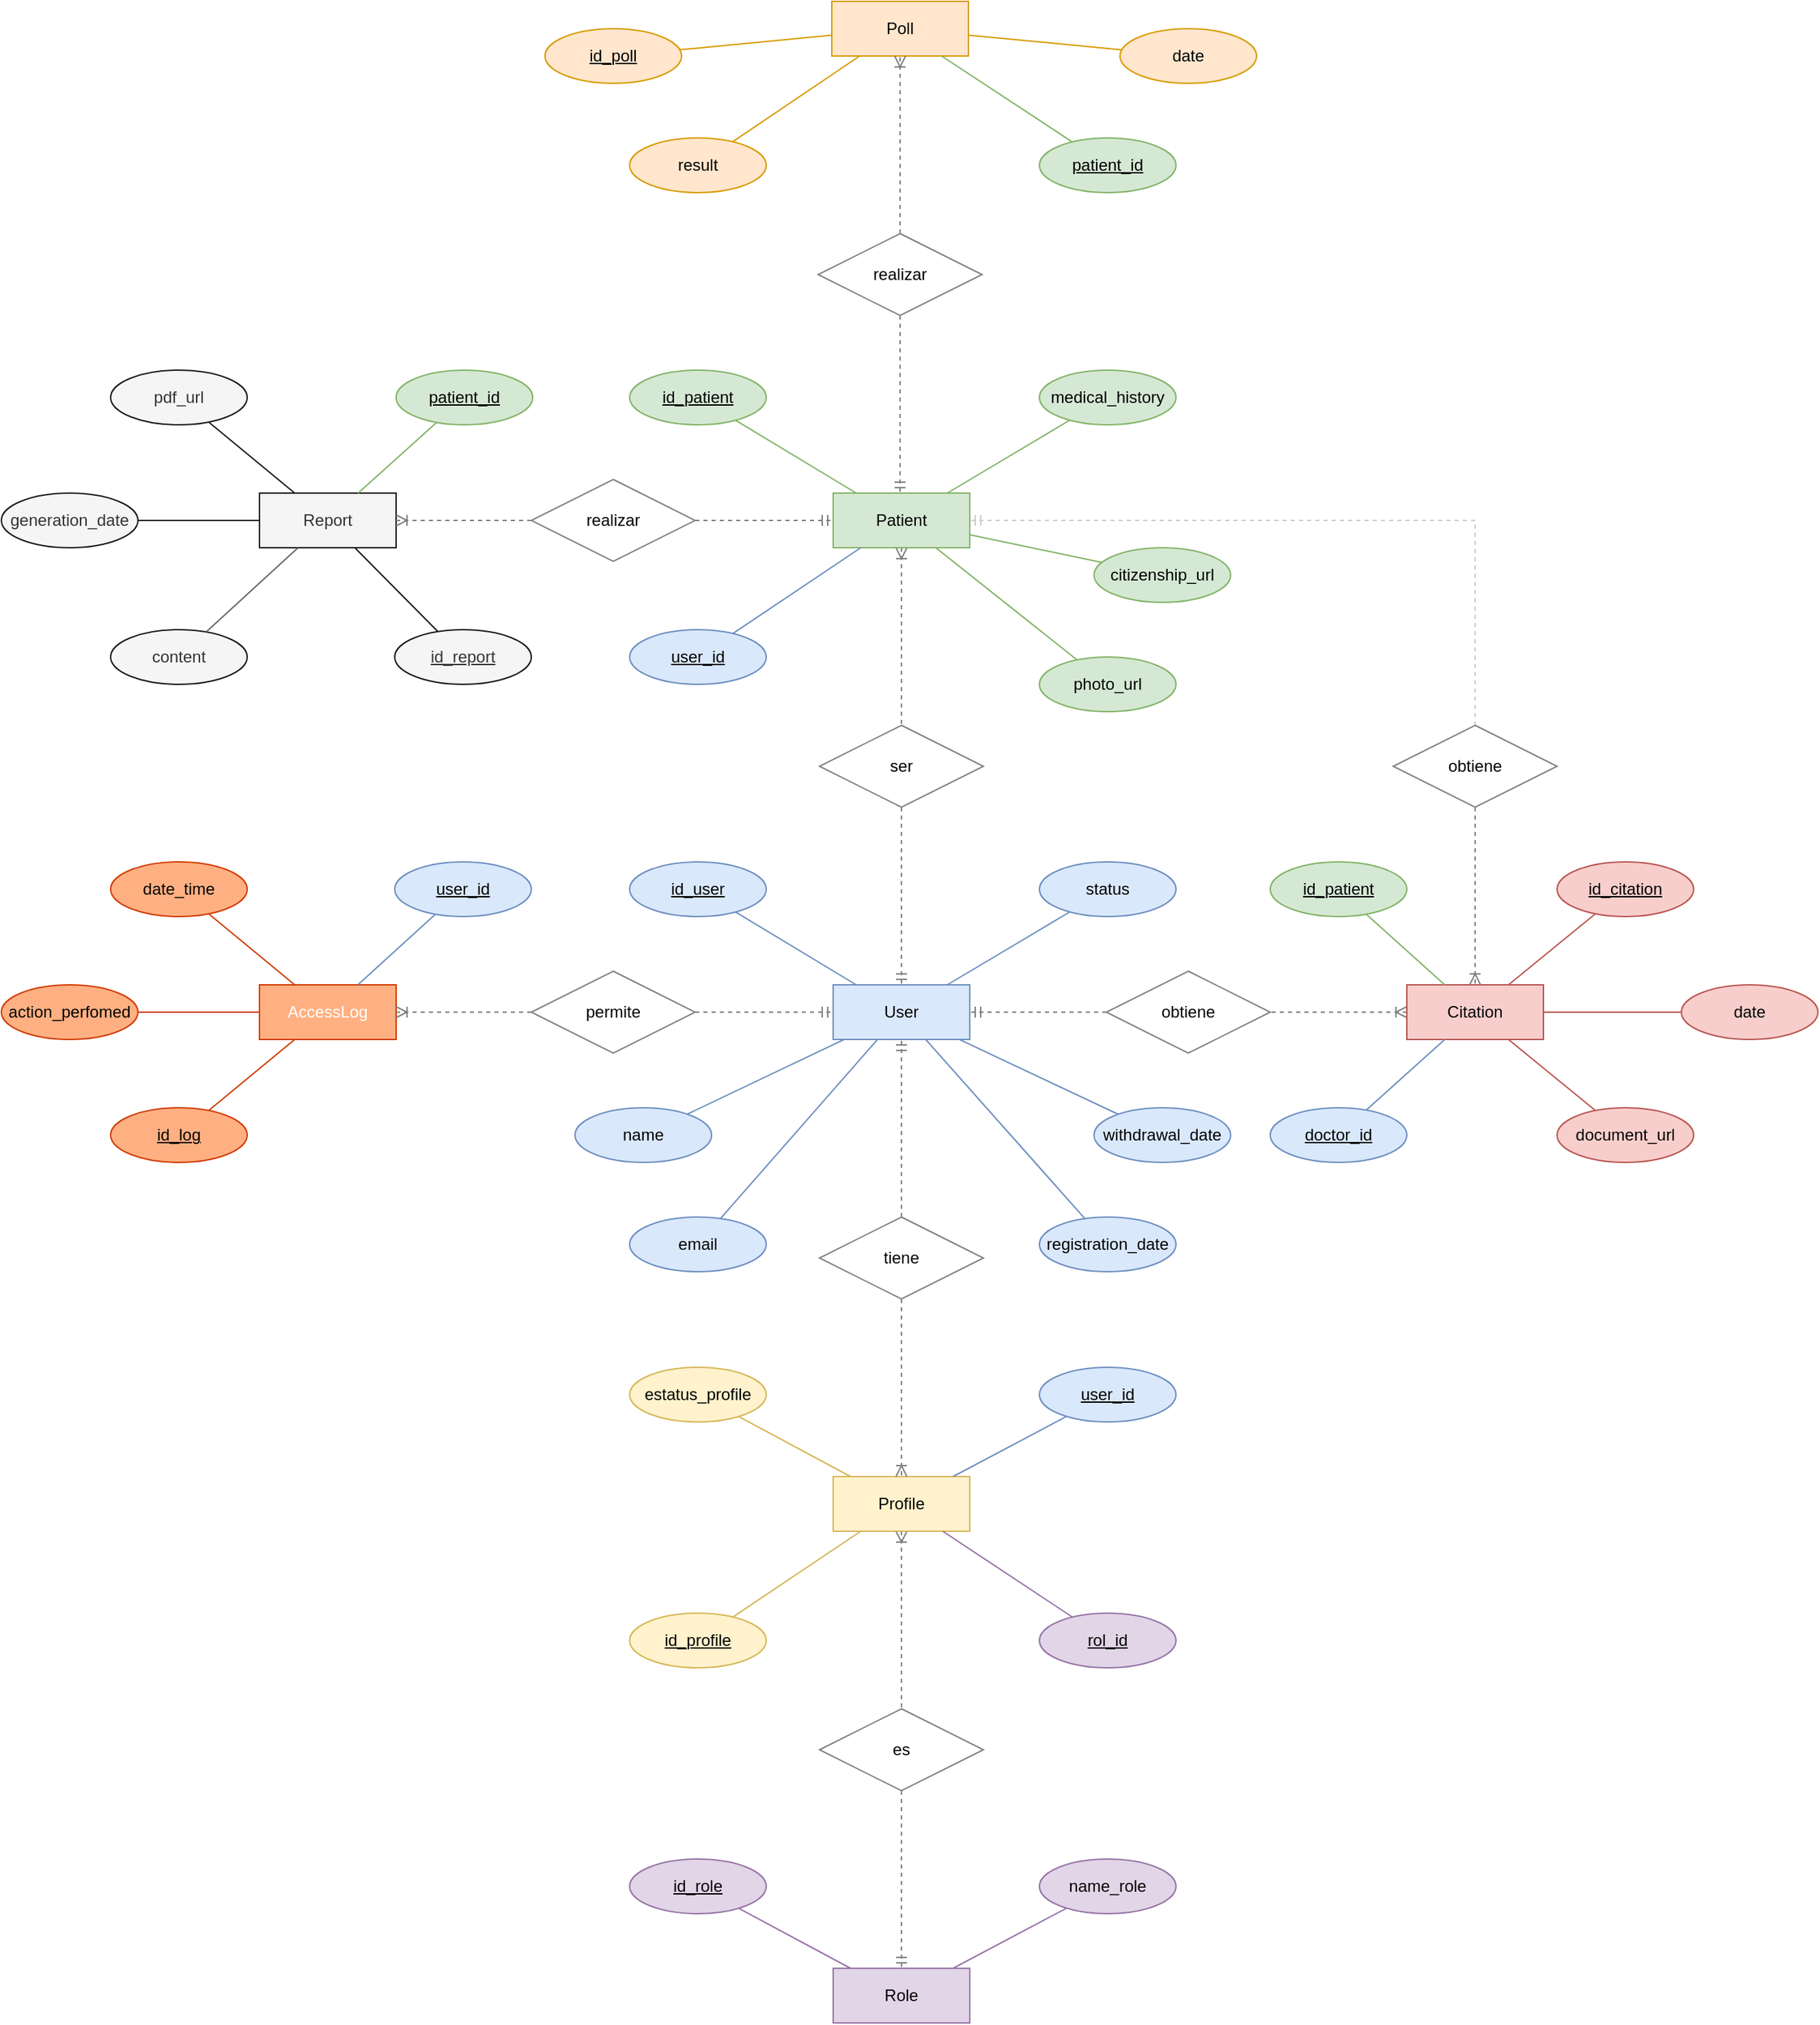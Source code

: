 <mxfile version="24.7.17">
  <diagram name="Página-1" id="XhRO5lSFtnQ0fsRYgT0J">
    <mxGraphModel dx="2294" dy="2056" grid="1" gridSize="10" guides="1" tooltips="1" connect="1" arrows="1" fold="1" page="1" pageScale="1" pageWidth="827" pageHeight="1169" math="0" shadow="0">
      <root>
        <mxCell id="0" />
        <mxCell id="1" parent="0" />
        <mxCell id="c86cki59K9_i9e7Yqlff-15" style="edgeStyle=orthogonalEdgeStyle;rounded=0;orthogonalLoop=1;jettySize=auto;html=1;dashed=1;startArrow=ERoneToMany;startFill=0;endArrow=none;endFill=0;strokeColor=#808080;" parent="1" source="c86cki59K9_i9e7Yqlff-5" target="c86cki59K9_i9e7Yqlff-16" edge="1">
          <mxGeometry relative="1" as="geometry">
            <mxPoint x="420" y="301" as="targetPoint" />
          </mxGeometry>
        </mxCell>
        <mxCell id="c86cki59K9_i9e7Yqlff-5" value="Patient" style="whiteSpace=wrap;html=1;align=center;fillColor=#d5e8d4;strokeColor=#82b366;" parent="1" vertex="1">
          <mxGeometry x="370" y="211" width="100" height="40" as="geometry" />
        </mxCell>
        <mxCell id="c86cki59K9_i9e7Yqlff-6" value="User" style="whiteSpace=wrap;html=1;align=center;fillColor=#dae8fc;strokeColor=#6c8ebf;" parent="1" vertex="1">
          <mxGeometry x="370" y="571" width="100" height="40" as="geometry" />
        </mxCell>
        <mxCell id="c86cki59K9_i9e7Yqlff-7" value="Role" style="whiteSpace=wrap;html=1;align=center;fillColor=#e1d5e7;strokeColor=#9673a6;" parent="1" vertex="1">
          <mxGeometry x="370" y="1291" width="100" height="40" as="geometry" />
        </mxCell>
        <mxCell id="c86cki59K9_i9e7Yqlff-13" style="edgeStyle=orthogonalEdgeStyle;rounded=0;orthogonalLoop=1;jettySize=auto;html=1;endArrow=none;endFill=0;startArrow=ERoneToMany;startFill=0;dashed=1;strokeColor=#808080;" parent="1" source="c86cki59K9_i9e7Yqlff-8" target="c86cki59K9_i9e7Yqlff-39" edge="1">
          <mxGeometry relative="1" as="geometry">
            <mxPoint x="299" y="928" as="targetPoint" />
            <Array as="points">
              <mxPoint x="420" y="1051" />
              <mxPoint x="420" y="1051" />
            </Array>
          </mxGeometry>
        </mxCell>
        <mxCell id="c86cki59K9_i9e7Yqlff-14" style="edgeStyle=orthogonalEdgeStyle;rounded=0;orthogonalLoop=1;jettySize=auto;html=1;startArrow=none;startFill=0;dashed=1;endArrow=ERmandOne;endFill=0;strokeColor=#808080;" parent="1" source="c86cki59K9_i9e7Yqlff-18" target="c86cki59K9_i9e7Yqlff-6" edge="1">
          <mxGeometry relative="1" as="geometry">
            <Array as="points">
              <mxPoint x="420" y="741" />
              <mxPoint x="420" y="741" />
            </Array>
          </mxGeometry>
        </mxCell>
        <mxCell id="c86cki59K9_i9e7Yqlff-8" value="Profile" style="whiteSpace=wrap;html=1;align=center;fillColor=#fff2cc;strokeColor=#d6b656;" parent="1" vertex="1">
          <mxGeometry x="370" y="931" width="100" height="40" as="geometry" />
        </mxCell>
        <mxCell id="c86cki59K9_i9e7Yqlff-9" value="AccessLog" style="whiteSpace=wrap;html=1;align=center;fillColor=#FFB082;strokeColor=#D13B00;fontColor=#ffffff;" parent="1" vertex="1">
          <mxGeometry x="-50" y="571" width="100" height="40" as="geometry" />
        </mxCell>
        <mxCell id="c86cki59K9_i9e7Yqlff-25" style="edgeStyle=orthogonalEdgeStyle;rounded=0;orthogonalLoop=1;jettySize=auto;html=1;dashed=1;endArrow=none;endFill=0;startArrow=ERoneToMany;startFill=0;strokeColor=#808080;" parent="1" source="c86cki59K9_i9e7Yqlff-10" target="c86cki59K9_i9e7Yqlff-24" edge="1">
          <mxGeometry relative="1" as="geometry" />
        </mxCell>
        <mxCell id="c86cki59K9_i9e7Yqlff-10" value="Citation" style="whiteSpace=wrap;html=1;align=center;fillColor=#f8cecc;strokeColor=#b85450;" parent="1" vertex="1">
          <mxGeometry x="790" y="571" width="100" height="40" as="geometry" />
        </mxCell>
        <mxCell id="c86cki59K9_i9e7Yqlff-11" value="Report" style="whiteSpace=wrap;html=1;align=center;fillColor=#f5f5f5;fontColor=#333333;strokeColor=#1A1A1A;" parent="1" vertex="1">
          <mxGeometry x="-50" y="211" width="100" height="40" as="geometry" />
        </mxCell>
        <mxCell id="c86cki59K9_i9e7Yqlff-12" value="Poll" style="whiteSpace=wrap;html=1;align=center;fillColor=#ffe6cc;strokeColor=#d79b00;" parent="1" vertex="1">
          <mxGeometry x="369" y="-149" width="100" height="40" as="geometry" />
        </mxCell>
        <mxCell id="c86cki59K9_i9e7Yqlff-17" style="edgeStyle=orthogonalEdgeStyle;rounded=0;orthogonalLoop=1;jettySize=auto;html=1;endArrow=ERmandOne;endFill=0;dashed=1;strokeColor=#808080;" parent="1" source="c86cki59K9_i9e7Yqlff-16" target="c86cki59K9_i9e7Yqlff-6" edge="1">
          <mxGeometry relative="1" as="geometry">
            <Array as="points">
              <mxPoint x="420" y="481" />
              <mxPoint x="420" y="481" />
            </Array>
            <mxPoint x="384" y="430.5" as="sourcePoint" />
            <mxPoint x="370" y="561" as="targetPoint" />
          </mxGeometry>
        </mxCell>
        <mxCell id="c86cki59K9_i9e7Yqlff-16" value="ser" style="shape=rhombus;perimeter=rhombusPerimeter;whiteSpace=wrap;html=1;align=center;fillColor=#FFFFFF;strokeColor=#808080;" parent="1" vertex="1">
          <mxGeometry x="360" y="381" width="120" height="60" as="geometry" />
        </mxCell>
        <mxCell id="c86cki59K9_i9e7Yqlff-19" style="edgeStyle=orthogonalEdgeStyle;rounded=0;orthogonalLoop=1;jettySize=auto;html=1;endArrow=ERoneToMany;endFill=0;dashed=1;strokeColor=#808080;" parent="1" source="c86cki59K9_i9e7Yqlff-18" target="c86cki59K9_i9e7Yqlff-8" edge="1">
          <mxGeometry relative="1" as="geometry">
            <Array as="points">
              <mxPoint x="420" y="861" />
              <mxPoint x="420" y="861" />
            </Array>
          </mxGeometry>
        </mxCell>
        <mxCell id="c86cki59K9_i9e7Yqlff-18" value="tiene" style="shape=rhombus;perimeter=rhombusPerimeter;whiteSpace=wrap;html=1;align=center;fillColor=#FFFFFF;strokeColor=#808080;" parent="1" vertex="1">
          <mxGeometry x="360" y="741" width="120" height="60" as="geometry" />
        </mxCell>
        <mxCell id="c86cki59K9_i9e7Yqlff-22" style="edgeStyle=orthogonalEdgeStyle;rounded=0;orthogonalLoop=1;jettySize=auto;html=1;dashed=1;endArrow=ERoneToMany;endFill=0;strokeColor=#808080;" parent="1" source="c86cki59K9_i9e7Yqlff-21" target="c86cki59K9_i9e7Yqlff-10" edge="1">
          <mxGeometry relative="1" as="geometry">
            <Array as="points">
              <mxPoint x="840" y="511" />
              <mxPoint x="840" y="511" />
            </Array>
          </mxGeometry>
        </mxCell>
        <mxCell id="c86cki59K9_i9e7Yqlff-23" style="edgeStyle=orthogonalEdgeStyle;rounded=0;orthogonalLoop=1;jettySize=auto;html=1;endArrow=ERmandOne;endFill=0;dashed=1;strokeColor=#CCCCCC;" parent="1" source="c86cki59K9_i9e7Yqlff-21" target="c86cki59K9_i9e7Yqlff-5" edge="1">
          <mxGeometry relative="1" as="geometry">
            <Array as="points">
              <mxPoint x="840" y="231" />
            </Array>
          </mxGeometry>
        </mxCell>
        <mxCell id="c86cki59K9_i9e7Yqlff-21" value="obtiene" style="shape=rhombus;perimeter=rhombusPerimeter;whiteSpace=wrap;html=1;align=center;fillColor=#FFFFFF;strokeColor=#808080;" parent="1" vertex="1">
          <mxGeometry x="780" y="381" width="120" height="60" as="geometry" />
        </mxCell>
        <mxCell id="c86cki59K9_i9e7Yqlff-26" style="edgeStyle=orthogonalEdgeStyle;rounded=0;orthogonalLoop=1;jettySize=auto;html=1;dashed=1;endArrow=ERmandOne;endFill=0;strokeColor=#808080;" parent="1" source="c86cki59K9_i9e7Yqlff-24" target="c86cki59K9_i9e7Yqlff-6" edge="1">
          <mxGeometry relative="1" as="geometry">
            <Array as="points">
              <mxPoint x="600" y="591" />
              <mxPoint x="600" y="591" />
            </Array>
          </mxGeometry>
        </mxCell>
        <mxCell id="c86cki59K9_i9e7Yqlff-24" value="obtiene" style="shape=rhombus;perimeter=rhombusPerimeter;whiteSpace=wrap;html=1;align=center;fillColor=#FFFFFF;strokeColor=#808080;" parent="1" vertex="1">
          <mxGeometry x="570" y="561" width="120" height="60" as="geometry" />
        </mxCell>
        <mxCell id="c86cki59K9_i9e7Yqlff-34" style="edgeStyle=orthogonalEdgeStyle;rounded=0;orthogonalLoop=1;jettySize=auto;html=1;endArrow=ERmandOne;endFill=0;dashed=1;strokeColor=#808080;" parent="1" source="c86cki59K9_i9e7Yqlff-33" target="c86cki59K9_i9e7Yqlff-5" edge="1">
          <mxGeometry relative="1" as="geometry">
            <Array as="points">
              <mxPoint x="420" y="71" />
            </Array>
          </mxGeometry>
        </mxCell>
        <mxCell id="c86cki59K9_i9e7Yqlff-35" style="edgeStyle=orthogonalEdgeStyle;rounded=0;orthogonalLoop=1;jettySize=auto;html=1;endArrow=ERoneToMany;endFill=0;dashed=1;strokeColor=#808080;" parent="1" source="c86cki59K9_i9e7Yqlff-33" target="c86cki59K9_i9e7Yqlff-12" edge="1">
          <mxGeometry relative="1" as="geometry">
            <Array as="points">
              <mxPoint x="419" y="1" />
              <mxPoint x="419" y="1" />
            </Array>
          </mxGeometry>
        </mxCell>
        <mxCell id="c86cki59K9_i9e7Yqlff-33" value="realizar" style="shape=rhombus;perimeter=rhombusPerimeter;whiteSpace=wrap;html=1;align=center;fillColor=#FFFFFF;strokeColor=#808080;" parent="1" vertex="1">
          <mxGeometry x="359" y="21" width="120" height="60" as="geometry" />
        </mxCell>
        <mxCell id="c86cki59K9_i9e7Yqlff-37" style="edgeStyle=orthogonalEdgeStyle;rounded=0;orthogonalLoop=1;jettySize=auto;html=1;endArrow=ERmandOne;endFill=0;dashed=1;strokeColor=#808080;" parent="1" source="c86cki59K9_i9e7Yqlff-36" target="c86cki59K9_i9e7Yqlff-5" edge="1">
          <mxGeometry relative="1" as="geometry">
            <Array as="points">
              <mxPoint x="290" y="231" />
              <mxPoint x="290" y="231" />
            </Array>
          </mxGeometry>
        </mxCell>
        <mxCell id="c86cki59K9_i9e7Yqlff-38" style="edgeStyle=orthogonalEdgeStyle;rounded=0;orthogonalLoop=1;jettySize=auto;html=1;endArrow=ERoneToMany;endFill=0;dashed=1;strokeColor=#808080;" parent="1" source="c86cki59K9_i9e7Yqlff-36" target="c86cki59K9_i9e7Yqlff-11" edge="1">
          <mxGeometry relative="1" as="geometry" />
        </mxCell>
        <mxCell id="c86cki59K9_i9e7Yqlff-36" value="realizar" style="shape=rhombus;perimeter=rhombusPerimeter;whiteSpace=wrap;html=1;align=center;fillColor=#FFFFFF;strokeColor=#808080;" parent="1" vertex="1">
          <mxGeometry x="149" y="201" width="120" height="60" as="geometry" />
        </mxCell>
        <mxCell id="c86cki59K9_i9e7Yqlff-40" style="edgeStyle=orthogonalEdgeStyle;rounded=0;orthogonalLoop=1;jettySize=auto;html=1;dashed=1;endArrow=ERmandOne;endFill=0;strokeColor=#808080;" parent="1" source="c86cki59K9_i9e7Yqlff-39" target="c86cki59K9_i9e7Yqlff-7" edge="1">
          <mxGeometry relative="1" as="geometry" />
        </mxCell>
        <mxCell id="c86cki59K9_i9e7Yqlff-39" value="es" style="shape=rhombus;perimeter=rhombusPerimeter;whiteSpace=wrap;html=1;align=center;fillColor=#FFFFFF;strokeColor=#808080;" parent="1" vertex="1">
          <mxGeometry x="360" y="1101" width="120" height="60" as="geometry" />
        </mxCell>
        <mxCell id="c86cki59K9_i9e7Yqlff-42" style="edgeStyle=orthogonalEdgeStyle;rounded=0;orthogonalLoop=1;jettySize=auto;html=1;endArrow=ERmandOne;endFill=0;dashed=1;strokeColor=#808080;" parent="1" source="c86cki59K9_i9e7Yqlff-41" target="c86cki59K9_i9e7Yqlff-6" edge="1">
          <mxGeometry relative="1" as="geometry">
            <Array as="points">
              <mxPoint x="280" y="591" />
              <mxPoint x="280" y="591" />
            </Array>
          </mxGeometry>
        </mxCell>
        <mxCell id="c86cki59K9_i9e7Yqlff-43" style="edgeStyle=orthogonalEdgeStyle;rounded=0;orthogonalLoop=1;jettySize=auto;html=1;endArrow=ERoneToMany;endFill=0;dashed=1;strokeColor=#808080;" parent="1" source="c86cki59K9_i9e7Yqlff-41" target="c86cki59K9_i9e7Yqlff-9" edge="1">
          <mxGeometry relative="1" as="geometry" />
        </mxCell>
        <mxCell id="c86cki59K9_i9e7Yqlff-41" value="permite" style="shape=rhombus;perimeter=rhombusPerimeter;whiteSpace=wrap;html=1;align=center;fillColor=#FFFFFF;strokeColor=#808080;" parent="1" vertex="1">
          <mxGeometry x="149" y="561" width="120" height="60" as="geometry" />
        </mxCell>
        <mxCell id="AuHGeZlHij_XHjyv0aD1-13" value="id_&lt;span style=&quot;background-color: initial;&quot;&gt;user&lt;/span&gt;" style="ellipse;whiteSpace=wrap;html=1;align=center;fontStyle=4;fillColor=#dae8fc;strokeColor=#6c8ebf;" vertex="1" parent="1">
          <mxGeometry x="221" y="481" width="100" height="40" as="geometry" />
        </mxCell>
        <mxCell id="AuHGeZlHij_XHjyv0aD1-16" style="rounded=0;orthogonalLoop=1;jettySize=auto;html=1;endArrow=none;endFill=0;fillColor=#dae8fc;strokeColor=#6c8ebf;" edge="1" parent="1" source="AuHGeZlHij_XHjyv0aD1-14" target="c86cki59K9_i9e7Yqlff-6">
          <mxGeometry relative="1" as="geometry" />
        </mxCell>
        <mxCell id="AuHGeZlHij_XHjyv0aD1-14" value="name" style="ellipse;whiteSpace=wrap;html=1;align=center;fillColor=#dae8fc;strokeColor=#6c8ebf;" vertex="1" parent="1">
          <mxGeometry x="181" y="661" width="100" height="40" as="geometry" />
        </mxCell>
        <mxCell id="AuHGeZlHij_XHjyv0aD1-15" value="email" style="ellipse;whiteSpace=wrap;html=1;align=center;fillColor=#dae8fc;strokeColor=#6c8ebf;" vertex="1" parent="1">
          <mxGeometry x="221" y="741" width="100" height="40" as="geometry" />
        </mxCell>
        <mxCell id="AuHGeZlHij_XHjyv0aD1-17" style="rounded=0;orthogonalLoop=1;jettySize=auto;html=1;endArrow=none;endFill=0;fillColor=#dae8fc;strokeColor=#6c8ebf;" edge="1" parent="1" source="AuHGeZlHij_XHjyv0aD1-13" target="c86cki59K9_i9e7Yqlff-6">
          <mxGeometry relative="1" as="geometry">
            <mxPoint x="344" y="663" as="sourcePoint" />
            <mxPoint x="403" y="621" as="targetPoint" />
          </mxGeometry>
        </mxCell>
        <mxCell id="AuHGeZlHij_XHjyv0aD1-18" style="rounded=0;orthogonalLoop=1;jettySize=auto;html=1;endArrow=none;endFill=0;fillColor=#dae8fc;strokeColor=#6c8ebf;" edge="1" parent="1" source="AuHGeZlHij_XHjyv0aD1-15" target="c86cki59K9_i9e7Yqlff-6">
          <mxGeometry relative="1" as="geometry">
            <mxPoint x="507" y="702" as="sourcePoint" />
            <mxPoint x="445" y="621" as="targetPoint" />
          </mxGeometry>
        </mxCell>
        <mxCell id="AuHGeZlHij_XHjyv0aD1-19" value="status" style="ellipse;whiteSpace=wrap;html=1;align=center;fillColor=#dae8fc;strokeColor=#6c8ebf;" vertex="1" parent="1">
          <mxGeometry x="521" y="481" width="100" height="40" as="geometry" />
        </mxCell>
        <mxCell id="AuHGeZlHij_XHjyv0aD1-20" value="registration_date" style="ellipse;whiteSpace=wrap;html=1;align=center;fillColor=#dae8fc;strokeColor=#6c8ebf;" vertex="1" parent="1">
          <mxGeometry x="521" y="741" width="100" height="40" as="geometry" />
        </mxCell>
        <mxCell id="AuHGeZlHij_XHjyv0aD1-21" value="withdrawal_date" style="ellipse;whiteSpace=wrap;html=1;align=center;fillColor=#dae8fc;strokeColor=#6c8ebf;" vertex="1" parent="1">
          <mxGeometry x="561" y="661" width="100" height="40" as="geometry" />
        </mxCell>
        <mxCell id="AuHGeZlHij_XHjyv0aD1-22" style="rounded=0;orthogonalLoop=1;jettySize=auto;html=1;endArrow=none;endFill=0;fillColor=#dae8fc;strokeColor=#6c8ebf;" edge="1" parent="1" source="AuHGeZlHij_XHjyv0aD1-20" target="c86cki59K9_i9e7Yqlff-6">
          <mxGeometry relative="1" as="geometry">
            <mxPoint x="536" y="674" as="sourcePoint" />
            <mxPoint x="459" y="621" as="targetPoint" />
          </mxGeometry>
        </mxCell>
        <mxCell id="AuHGeZlHij_XHjyv0aD1-23" style="rounded=0;orthogonalLoop=1;jettySize=auto;html=1;endArrow=none;endFill=0;fillColor=#dae8fc;strokeColor=#6c8ebf;" edge="1" parent="1" source="AuHGeZlHij_XHjyv0aD1-19" target="c86cki59K9_i9e7Yqlff-6">
          <mxGeometry relative="1" as="geometry">
            <mxPoint x="606" y="822" as="sourcePoint" />
            <mxPoint x="446" y="621" as="targetPoint" />
          </mxGeometry>
        </mxCell>
        <mxCell id="AuHGeZlHij_XHjyv0aD1-24" style="rounded=0;orthogonalLoop=1;jettySize=auto;html=1;endArrow=none;endFill=0;fillColor=#dae8fc;strokeColor=#6c8ebf;" edge="1" parent="1" source="AuHGeZlHij_XHjyv0aD1-21" target="c86cki59K9_i9e7Yqlff-6">
          <mxGeometry relative="1" as="geometry">
            <mxPoint x="653" y="734" as="sourcePoint" />
            <mxPoint x="463" y="621" as="targetPoint" />
          </mxGeometry>
        </mxCell>
        <mxCell id="AuHGeZlHij_XHjyv0aD1-25" value="id_role" style="ellipse;whiteSpace=wrap;html=1;align=center;fontStyle=4;fillColor=#e1d5e7;strokeColor=#9673a6;" vertex="1" parent="1">
          <mxGeometry x="221" y="1211" width="100" height="40" as="geometry" />
        </mxCell>
        <mxCell id="AuHGeZlHij_XHjyv0aD1-26" value="name_role" style="ellipse;whiteSpace=wrap;html=1;align=center;fillColor=#e1d5e7;strokeColor=#9673a6;" vertex="1" parent="1">
          <mxGeometry x="521" y="1211" width="100" height="40" as="geometry" />
        </mxCell>
        <mxCell id="AuHGeZlHij_XHjyv0aD1-27" style="rounded=0;orthogonalLoop=1;jettySize=auto;html=1;endArrow=none;endFill=0;fillColor=#e1d5e7;strokeColor=#9673a6;" edge="1" parent="1" source="AuHGeZlHij_XHjyv0aD1-26" target="c86cki59K9_i9e7Yqlff-7">
          <mxGeometry relative="1" as="geometry">
            <mxPoint x="564" y="752" as="sourcePoint" />
            <mxPoint x="448" y="621" as="targetPoint" />
          </mxGeometry>
        </mxCell>
        <mxCell id="AuHGeZlHij_XHjyv0aD1-28" style="rounded=0;orthogonalLoop=1;jettySize=auto;html=1;endArrow=none;endFill=0;fillColor=#e1d5e7;strokeColor=#9673a6;" edge="1" parent="1" source="AuHGeZlHij_XHjyv0aD1-25" target="c86cki59K9_i9e7Yqlff-7">
          <mxGeometry relative="1" as="geometry">
            <mxPoint x="399" y="1401" as="sourcePoint" />
            <mxPoint x="422" y="1341" as="targetPoint" />
          </mxGeometry>
        </mxCell>
        <mxCell id="AuHGeZlHij_XHjyv0aD1-29" value="id_profile" style="ellipse;whiteSpace=wrap;html=1;align=center;fontStyle=4;fillColor=#fff2cc;strokeColor=#d6b656;" vertex="1" parent="1">
          <mxGeometry x="221" y="1031" width="100" height="40" as="geometry" />
        </mxCell>
        <mxCell id="AuHGeZlHij_XHjyv0aD1-31" value="user_id" style="ellipse;whiteSpace=wrap;html=1;align=center;fontStyle=4;fillColor=#dae8fc;strokeColor=#6c8ebf;" vertex="1" parent="1">
          <mxGeometry x="521" y="851" width="100" height="40" as="geometry" />
        </mxCell>
        <mxCell id="AuHGeZlHij_XHjyv0aD1-33" value="rol_id" style="ellipse;whiteSpace=wrap;html=1;align=center;fontStyle=4;fillColor=#e1d5e7;strokeColor=#9673a6;" vertex="1" parent="1">
          <mxGeometry x="521" y="1031" width="100" height="40" as="geometry" />
        </mxCell>
        <mxCell id="AuHGeZlHij_XHjyv0aD1-34" value="estatus_profile" style="ellipse;whiteSpace=wrap;html=1;align=center;fillColor=#fff2cc;strokeColor=#d6b656;" vertex="1" parent="1">
          <mxGeometry x="221" y="851" width="100" height="40" as="geometry" />
        </mxCell>
        <mxCell id="AuHGeZlHij_XHjyv0aD1-35" style="rounded=0;orthogonalLoop=1;jettySize=auto;html=1;endArrow=none;endFill=0;fillColor=#dae8fc;strokeColor=#6c8ebf;" edge="1" parent="1" source="c86cki59K9_i9e7Yqlff-8" target="AuHGeZlHij_XHjyv0aD1-31">
          <mxGeometry relative="1" as="geometry">
            <mxPoint x="564" y="752" as="sourcePoint" />
            <mxPoint x="448" y="621" as="targetPoint" />
          </mxGeometry>
        </mxCell>
        <mxCell id="AuHGeZlHij_XHjyv0aD1-36" style="rounded=0;orthogonalLoop=1;jettySize=auto;html=1;endArrow=none;endFill=0;fillColor=#fff2cc;strokeColor=#d6b656;" edge="1" parent="1" source="c86cki59K9_i9e7Yqlff-8" target="AuHGeZlHij_XHjyv0aD1-34">
          <mxGeometry relative="1" as="geometry">
            <mxPoint x="468" y="941" as="sourcePoint" />
            <mxPoint x="481" y="881" as="targetPoint" />
          </mxGeometry>
        </mxCell>
        <mxCell id="AuHGeZlHij_XHjyv0aD1-37" style="rounded=0;orthogonalLoop=1;jettySize=auto;html=1;endArrow=none;endFill=0;fillColor=#fff2cc;strokeColor=#d6b656;" edge="1" parent="1" source="c86cki59K9_i9e7Yqlff-8" target="AuHGeZlHij_XHjyv0aD1-29">
          <mxGeometry relative="1" as="geometry">
            <mxPoint x="393" y="941" as="sourcePoint" />
            <mxPoint x="311" y="897" as="targetPoint" />
          </mxGeometry>
        </mxCell>
        <mxCell id="AuHGeZlHij_XHjyv0aD1-38" style="rounded=0;orthogonalLoop=1;jettySize=auto;html=1;endArrow=none;endFill=0;fillColor=#e1d5e7;strokeColor=#9673a6;" edge="1" parent="1" source="c86cki59K9_i9e7Yqlff-8" target="AuHGeZlHij_XHjyv0aD1-33">
          <mxGeometry relative="1" as="geometry">
            <mxPoint x="400" y="981" as="sourcePoint" />
            <mxPoint x="307" y="1044" as="targetPoint" />
          </mxGeometry>
        </mxCell>
        <mxCell id="AuHGeZlHij_XHjyv0aD1-39" value="id_patient" style="ellipse;whiteSpace=wrap;html=1;align=center;fontStyle=4;fillColor=#d5e8d4;strokeColor=#82b366;" vertex="1" parent="1">
          <mxGeometry x="221" y="121" width="100" height="40" as="geometry" />
        </mxCell>
        <mxCell id="AuHGeZlHij_XHjyv0aD1-41" value="user_id" style="ellipse;whiteSpace=wrap;html=1;align=center;fontStyle=4;fillColor=#dae8fc;strokeColor=#6c8ebf;" vertex="1" parent="1">
          <mxGeometry x="221" y="311" width="100" height="40" as="geometry" />
        </mxCell>
        <mxCell id="AuHGeZlHij_XHjyv0aD1-42" value="medical_history" style="ellipse;whiteSpace=wrap;html=1;align=center;fillColor=#d5e8d4;strokeColor=#82b366;" vertex="1" parent="1">
          <mxGeometry x="521" y="121" width="100" height="40" as="geometry" />
        </mxCell>
        <mxCell id="AuHGeZlHij_XHjyv0aD1-43" value="citizenship_url" style="ellipse;whiteSpace=wrap;html=1;align=center;fillColor=#d5e8d4;strokeColor=#82b366;" vertex="1" parent="1">
          <mxGeometry x="561" y="251" width="100" height="40" as="geometry" />
        </mxCell>
        <mxCell id="AuHGeZlHij_XHjyv0aD1-44" style="rounded=0;orthogonalLoop=1;jettySize=auto;html=1;endArrow=none;endFill=0;fillColor=#dae8fc;strokeColor=#6c8ebf;" edge="1" parent="1" source="AuHGeZlHij_XHjyv0aD1-41" target="c86cki59K9_i9e7Yqlff-5">
          <mxGeometry relative="1" as="geometry">
            <mxPoint x="308" y="528" as="sourcePoint" />
            <mxPoint x="397" y="581" as="targetPoint" />
          </mxGeometry>
        </mxCell>
        <mxCell id="AuHGeZlHij_XHjyv0aD1-45" value="photo_url" style="ellipse;whiteSpace=wrap;html=1;align=center;fillColor=#d5e8d4;strokeColor=#82b366;" vertex="1" parent="1">
          <mxGeometry x="521" y="331" width="100" height="40" as="geometry" />
        </mxCell>
        <mxCell id="AuHGeZlHij_XHjyv0aD1-46" style="rounded=0;orthogonalLoop=1;jettySize=auto;html=1;endArrow=none;endFill=0;fillColor=#d5e8d4;strokeColor=#82b366;" edge="1" parent="1" source="AuHGeZlHij_XHjyv0aD1-45" target="c86cki59K9_i9e7Yqlff-5">
          <mxGeometry relative="1" as="geometry">
            <mxPoint x="307" y="324" as="sourcePoint" />
            <mxPoint x="400" y="261" as="targetPoint" />
          </mxGeometry>
        </mxCell>
        <mxCell id="AuHGeZlHij_XHjyv0aD1-47" style="rounded=0;orthogonalLoop=1;jettySize=auto;html=1;endArrow=none;endFill=0;fillColor=#d5e8d4;strokeColor=#82b366;" edge="1" parent="1" source="AuHGeZlHij_XHjyv0aD1-43" target="c86cki59K9_i9e7Yqlff-5">
          <mxGeometry relative="1" as="geometry">
            <mxPoint x="559" y="343" as="sourcePoint" />
            <mxPoint x="455" y="261" as="targetPoint" />
          </mxGeometry>
        </mxCell>
        <mxCell id="AuHGeZlHij_XHjyv0aD1-48" style="rounded=0;orthogonalLoop=1;jettySize=auto;html=1;endArrow=none;endFill=0;fillColor=#d5e8d4;strokeColor=#82b366;" edge="1" parent="1" source="AuHGeZlHij_XHjyv0aD1-42" target="c86cki59K9_i9e7Yqlff-5">
          <mxGeometry relative="1" as="geometry">
            <mxPoint x="577" y="272" as="sourcePoint" />
            <mxPoint x="480" y="251" as="targetPoint" />
          </mxGeometry>
        </mxCell>
        <mxCell id="AuHGeZlHij_XHjyv0aD1-49" style="rounded=0;orthogonalLoop=1;jettySize=auto;html=1;endArrow=none;endFill=0;fillColor=#d5e8d4;strokeColor=#82b366;" edge="1" parent="1" source="AuHGeZlHij_XHjyv0aD1-39" target="c86cki59K9_i9e7Yqlff-5">
          <mxGeometry relative="1" as="geometry">
            <mxPoint x="553" y="168" as="sourcePoint" />
            <mxPoint x="464" y="221" as="targetPoint" />
          </mxGeometry>
        </mxCell>
        <mxCell id="AuHGeZlHij_XHjyv0aD1-51" value="id_patient" style="ellipse;whiteSpace=wrap;html=1;align=center;fontStyle=4;fillColor=#d5e8d4;strokeColor=#82b366;" vertex="1" parent="1">
          <mxGeometry x="690" y="481" width="100" height="40" as="geometry" />
        </mxCell>
        <mxCell id="AuHGeZlHij_XHjyv0aD1-52" style="rounded=0;orthogonalLoop=1;jettySize=auto;html=1;endArrow=none;endFill=0;fillColor=#d5e8d4;strokeColor=#82b366;" edge="1" source="AuHGeZlHij_XHjyv0aD1-51" parent="1" target="c86cki59K9_i9e7Yqlff-10">
          <mxGeometry relative="1" as="geometry">
            <mxPoint x="1005" y="513" as="sourcePoint" />
            <mxPoint x="807.778" y="556" as="targetPoint" />
          </mxGeometry>
        </mxCell>
        <mxCell id="AuHGeZlHij_XHjyv0aD1-53" value="id_citation" style="ellipse;whiteSpace=wrap;html=1;align=center;fontStyle=4;fillColor=#f8cecc;strokeColor=#b85450;" vertex="1" parent="1">
          <mxGeometry x="900" y="481" width="100" height="40" as="geometry" />
        </mxCell>
        <mxCell id="AuHGeZlHij_XHjyv0aD1-54" value="date" style="ellipse;whiteSpace=wrap;html=1;align=center;fillColor=#f8cecc;strokeColor=#b85450;" vertex="1" parent="1">
          <mxGeometry x="991" y="571" width="100" height="40" as="geometry" />
        </mxCell>
        <mxCell id="AuHGeZlHij_XHjyv0aD1-56" value="doctor_id" style="ellipse;whiteSpace=wrap;html=1;align=center;fontStyle=4;fillColor=#dae8fc;strokeColor=#6c8ebf;" vertex="1" parent="1">
          <mxGeometry x="690" y="661" width="100" height="40" as="geometry" />
        </mxCell>
        <mxCell id="AuHGeZlHij_XHjyv0aD1-57" style="rounded=0;orthogonalLoop=1;jettySize=auto;html=1;endArrow=none;endFill=0;fillColor=#dae8fc;strokeColor=#6c8ebf;" edge="1" parent="1" source="AuHGeZlHij_XHjyv0aD1-56" target="c86cki59K9_i9e7Yqlff-10">
          <mxGeometry relative="1" as="geometry">
            <mxPoint x="762" y="529" as="sourcePoint" />
            <mxPoint x="826" y="581" as="targetPoint" />
          </mxGeometry>
        </mxCell>
        <mxCell id="AuHGeZlHij_XHjyv0aD1-58" value="document_url" style="ellipse;whiteSpace=wrap;html=1;align=center;fillColor=#f8cecc;strokeColor=#b85450;" vertex="1" parent="1">
          <mxGeometry x="900" y="661" width="100" height="40" as="geometry" />
        </mxCell>
        <mxCell id="AuHGeZlHij_XHjyv0aD1-59" style="rounded=0;orthogonalLoop=1;jettySize=auto;html=1;endArrow=none;endFill=0;fillColor=#f8cecc;strokeColor=#b85450;" edge="1" parent="1" source="AuHGeZlHij_XHjyv0aD1-58" target="c86cki59K9_i9e7Yqlff-10">
          <mxGeometry relative="1" as="geometry">
            <mxPoint x="762" y="673" as="sourcePoint" />
            <mxPoint x="826" y="621" as="targetPoint" />
          </mxGeometry>
        </mxCell>
        <mxCell id="AuHGeZlHij_XHjyv0aD1-60" style="rounded=0;orthogonalLoop=1;jettySize=auto;html=1;endArrow=none;endFill=0;fillColor=#f8cecc;strokeColor=#b85450;" edge="1" parent="1" source="AuHGeZlHij_XHjyv0aD1-54" target="c86cki59K9_i9e7Yqlff-10">
          <mxGeometry relative="1" as="geometry">
            <mxPoint x="970" y="703" as="sourcePoint" />
            <mxPoint x="874" y="621" as="targetPoint" />
          </mxGeometry>
        </mxCell>
        <mxCell id="AuHGeZlHij_XHjyv0aD1-61" style="rounded=0;orthogonalLoop=1;jettySize=auto;html=1;endArrow=none;endFill=0;fillColor=#f8cecc;strokeColor=#b85450;" edge="1" parent="1" source="AuHGeZlHij_XHjyv0aD1-53" target="c86cki59K9_i9e7Yqlff-10">
          <mxGeometry relative="1" as="geometry">
            <mxPoint x="1001" y="601" as="sourcePoint" />
            <mxPoint x="900" y="601" as="targetPoint" />
          </mxGeometry>
        </mxCell>
        <mxCell id="AuHGeZlHij_XHjyv0aD1-62" value="id_poll" style="ellipse;whiteSpace=wrap;html=1;align=center;fontStyle=4;fillColor=#ffe6cc;strokeColor=#d79b00;" vertex="1" parent="1">
          <mxGeometry x="159" y="-129" width="100" height="40" as="geometry" />
        </mxCell>
        <mxCell id="AuHGeZlHij_XHjyv0aD1-63" value="date" style="ellipse;whiteSpace=wrap;html=1;align=center;fillColor=#ffe6cc;strokeColor=#d79b00;" vertex="1" parent="1">
          <mxGeometry x="580" y="-129" width="100" height="40" as="geometry" />
        </mxCell>
        <mxCell id="AuHGeZlHij_XHjyv0aD1-64" value="patient_id" style="ellipse;whiteSpace=wrap;html=1;align=center;fontStyle=4;fillColor=#d5e8d4;strokeColor=#82b366;" vertex="1" parent="1">
          <mxGeometry x="521" y="-49" width="100" height="40" as="geometry" />
        </mxCell>
        <mxCell id="AuHGeZlHij_XHjyv0aD1-65" value="result" style="ellipse;whiteSpace=wrap;html=1;align=center;fillColor=#ffe6cc;strokeColor=#d79b00;" vertex="1" parent="1">
          <mxGeometry x="221" y="-49" width="100" height="40" as="geometry" />
        </mxCell>
        <mxCell id="AuHGeZlHij_XHjyv0aD1-66" style="rounded=0;orthogonalLoop=1;jettySize=auto;html=1;endArrow=none;endFill=0;fillColor=#d5e8d4;strokeColor=#82b366;" edge="1" parent="1" source="AuHGeZlHij_XHjyv0aD1-64" target="c86cki59K9_i9e7Yqlff-12">
          <mxGeometry relative="1" as="geometry">
            <mxPoint x="309" y="168" as="sourcePoint" />
            <mxPoint x="397" y="221" as="targetPoint" />
          </mxGeometry>
        </mxCell>
        <mxCell id="AuHGeZlHij_XHjyv0aD1-67" style="rounded=0;orthogonalLoop=1;jettySize=auto;html=1;endArrow=none;endFill=0;fillColor=#ffe6cc;strokeColor=#d79b00;" edge="1" parent="1" source="AuHGeZlHij_XHjyv0aD1-63" target="c86cki59K9_i9e7Yqlff-12">
          <mxGeometry relative="1" as="geometry">
            <mxPoint x="555" y="-36" as="sourcePoint" />
            <mxPoint x="459" y="-99" as="targetPoint" />
          </mxGeometry>
        </mxCell>
        <mxCell id="AuHGeZlHij_XHjyv0aD1-68" style="rounded=0;orthogonalLoop=1;jettySize=auto;html=1;endArrow=none;endFill=0;fillColor=#ffe6cc;strokeColor=#d79b00;" edge="1" parent="1" source="AuHGeZlHij_XHjyv0aD1-65" target="c86cki59K9_i9e7Yqlff-12">
          <mxGeometry relative="1" as="geometry">
            <mxPoint x="591" y="-103" as="sourcePoint" />
            <mxPoint x="479" y="-114" as="targetPoint" />
          </mxGeometry>
        </mxCell>
        <mxCell id="AuHGeZlHij_XHjyv0aD1-69" style="rounded=0;orthogonalLoop=1;jettySize=auto;html=1;endArrow=none;endFill=0;fillColor=#ffe6cc;strokeColor=#d79b00;" edge="1" parent="1" source="AuHGeZlHij_XHjyv0aD1-62" target="c86cki59K9_i9e7Yqlff-12">
          <mxGeometry relative="1" as="geometry">
            <mxPoint x="306" y="-36" as="sourcePoint" />
            <mxPoint x="399" y="-99" as="targetPoint" />
          </mxGeometry>
        </mxCell>
        <mxCell id="AuHGeZlHij_XHjyv0aD1-70" value="id_report" style="ellipse;whiteSpace=wrap;html=1;align=center;fontStyle=4;fillColor=#f5f5f5;fontColor=#333333;strokeColor=#1A1A1A;" vertex="1" parent="1">
          <mxGeometry x="49" y="311" width="100" height="40" as="geometry" />
        </mxCell>
        <mxCell id="AuHGeZlHij_XHjyv0aD1-71" value="patient_id" style="ellipse;whiteSpace=wrap;html=1;align=center;fontStyle=4;fillColor=#d5e8d4;strokeColor=#82b366;" vertex="1" parent="1">
          <mxGeometry x="50" y="121" width="100" height="40" as="geometry" />
        </mxCell>
        <mxCell id="AuHGeZlHij_XHjyv0aD1-72" style="rounded=0;orthogonalLoop=1;jettySize=auto;html=1;endArrow=none;endFill=0;fillColor=#d5e8d4;strokeColor=#82b366;" edge="1" parent="1" source="c86cki59K9_i9e7Yqlff-11" target="AuHGeZlHij_XHjyv0aD1-71">
          <mxGeometry relative="1" as="geometry">
            <mxPoint x="309" y="168" as="sourcePoint" />
            <mxPoint x="397" y="221" as="targetPoint" />
          </mxGeometry>
        </mxCell>
        <mxCell id="AuHGeZlHij_XHjyv0aD1-73" style="rounded=0;orthogonalLoop=1;jettySize=auto;html=1;endArrow=none;endFill=0;fillColor=#f5f5f5;strokeColor=#1A1A1A;" edge="1" parent="1" source="c86cki59K9_i9e7Yqlff-11" target="AuHGeZlHij_XHjyv0aD1-70">
          <mxGeometry relative="1" as="geometry">
            <mxPoint x="309" y="168" as="sourcePoint" />
            <mxPoint x="397" y="221" as="targetPoint" />
          </mxGeometry>
        </mxCell>
        <mxCell id="AuHGeZlHij_XHjyv0aD1-74" value="generation_date" style="ellipse;whiteSpace=wrap;html=1;align=center;fillColor=#f5f5f5;fontColor=#333333;strokeColor=#1A1A1A;" vertex="1" parent="1">
          <mxGeometry x="-239" y="211" width="100" height="40" as="geometry" />
        </mxCell>
        <mxCell id="AuHGeZlHij_XHjyv0aD1-75" value="content" style="ellipse;whiteSpace=wrap;html=1;align=center;fillColor=#f5f5f5;fontColor=#333333;strokeColor=#1A1A1A;" vertex="1" parent="1">
          <mxGeometry x="-159" y="311" width="100" height="40" as="geometry" />
        </mxCell>
        <mxCell id="AuHGeZlHij_XHjyv0aD1-76" value="pdf_url" style="ellipse;whiteSpace=wrap;html=1;align=center;fillColor=#f5f5f5;fontColor=#333333;strokeColor=#1A1A1A;" vertex="1" parent="1">
          <mxGeometry x="-159" y="121" width="100" height="40" as="geometry" />
        </mxCell>
        <mxCell id="AuHGeZlHij_XHjyv0aD1-77" style="rounded=0;orthogonalLoop=1;jettySize=auto;html=1;endArrow=none;endFill=0;fillColor=#f5f5f5;strokeColor=#666666;" edge="1" parent="1" source="c86cki59K9_i9e7Yqlff-11" target="AuHGeZlHij_XHjyv0aD1-75">
          <mxGeometry relative="1" as="geometry">
            <mxPoint x="30" y="261" as="sourcePoint" />
            <mxPoint x="91" y="322" as="targetPoint" />
          </mxGeometry>
        </mxCell>
        <mxCell id="AuHGeZlHij_XHjyv0aD1-78" style="rounded=0;orthogonalLoop=1;jettySize=auto;html=1;endArrow=none;endFill=0;fillColor=#f5f5f5;strokeColor=#1A1A1A;" edge="1" parent="1" source="c86cki59K9_i9e7Yqlff-11" target="AuHGeZlHij_XHjyv0aD1-76">
          <mxGeometry relative="1" as="geometry">
            <mxPoint x="-12" y="261" as="sourcePoint" />
            <mxPoint x="-79" y="323" as="targetPoint" />
          </mxGeometry>
        </mxCell>
        <mxCell id="AuHGeZlHij_XHjyv0aD1-79" style="rounded=0;orthogonalLoop=1;jettySize=auto;html=1;endArrow=none;endFill=0;fillColor=#f5f5f5;strokeColor=#1A1A1A;" edge="1" parent="1" source="c86cki59K9_i9e7Yqlff-11" target="AuHGeZlHij_XHjyv0aD1-74">
          <mxGeometry relative="1" as="geometry">
            <mxPoint x="-14" y="221" as="sourcePoint" />
            <mxPoint x="-77" y="169" as="targetPoint" />
          </mxGeometry>
        </mxCell>
        <mxCell id="AuHGeZlHij_XHjyv0aD1-80" value="id_log" style="ellipse;whiteSpace=wrap;html=1;align=center;fontStyle=4;fillColor=#FFB082;strokeColor=#D13B00;" vertex="1" parent="1">
          <mxGeometry x="-159" y="661" width="100" height="40" as="geometry" />
        </mxCell>
        <mxCell id="AuHGeZlHij_XHjyv0aD1-82" value="action_perfomed" style="ellipse;whiteSpace=wrap;html=1;align=center;strokeColor=#D13B00;fillColor=#FFB082;" vertex="1" parent="1">
          <mxGeometry x="-239" y="571" width="100" height="40" as="geometry" />
        </mxCell>
        <mxCell id="AuHGeZlHij_XHjyv0aD1-83" value="user_id" style="ellipse;whiteSpace=wrap;html=1;align=center;fontStyle=4;fillColor=#dae8fc;strokeColor=#6c8ebf;" vertex="1" parent="1">
          <mxGeometry x="49" y="481" width="100" height="40" as="geometry" />
        </mxCell>
        <mxCell id="AuHGeZlHij_XHjyv0aD1-84" style="rounded=0;orthogonalLoop=1;jettySize=auto;html=1;endArrow=none;endFill=0;fillColor=#dae8fc;strokeColor=#6c8ebf;" edge="1" parent="1" source="AuHGeZlHij_XHjyv0aD1-83" target="c86cki59K9_i9e7Yqlff-9">
          <mxGeometry relative="1" as="geometry">
            <mxPoint x="309" y="528" as="sourcePoint" />
            <mxPoint x="397" y="581" as="targetPoint" />
          </mxGeometry>
        </mxCell>
        <mxCell id="AuHGeZlHij_XHjyv0aD1-85" value="date_time" style="ellipse;whiteSpace=wrap;html=1;align=center;strokeColor=#D13B00;fillColor=#FFB082;" vertex="1" parent="1">
          <mxGeometry x="-159" y="481" width="100" height="40" as="geometry" />
        </mxCell>
        <mxCell id="AuHGeZlHij_XHjyv0aD1-86" style="rounded=0;orthogonalLoop=1;jettySize=auto;html=1;endArrow=none;endFill=0;fillColor=#dae8fc;strokeColor=#D13B00;" edge="1" parent="1" source="AuHGeZlHij_XHjyv0aD1-82" target="c86cki59K9_i9e7Yqlff-9">
          <mxGeometry relative="1" as="geometry">
            <mxPoint x="-62" y="520" as="sourcePoint" />
            <mxPoint x="-8" y="581" as="targetPoint" />
          </mxGeometry>
        </mxCell>
        <mxCell id="AuHGeZlHij_XHjyv0aD1-87" style="rounded=0;orthogonalLoop=1;jettySize=auto;html=1;endArrow=none;endFill=0;fillColor=#dae8fc;strokeColor=#D13B00;" edge="1" parent="1" source="c86cki59K9_i9e7Yqlff-9" target="AuHGeZlHij_XHjyv0aD1-80">
          <mxGeometry relative="1" as="geometry">
            <mxPoint x="-129" y="601" as="sourcePoint" />
            <mxPoint x="-40" y="601" as="targetPoint" />
          </mxGeometry>
        </mxCell>
        <mxCell id="AuHGeZlHij_XHjyv0aD1-88" style="rounded=0;orthogonalLoop=1;jettySize=auto;html=1;endArrow=none;endFill=0;fillColor=#dae8fc;strokeColor=#D13B00;" edge="1" parent="1" source="c86cki59K9_i9e7Yqlff-9" target="AuHGeZlHij_XHjyv0aD1-85">
          <mxGeometry relative="1" as="geometry">
            <mxPoint x="-14" y="621" as="sourcePoint" />
            <mxPoint x="-77" y="673" as="targetPoint" />
          </mxGeometry>
        </mxCell>
      </root>
    </mxGraphModel>
  </diagram>
</mxfile>
